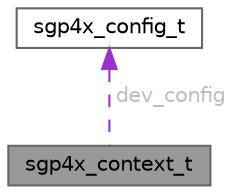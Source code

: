 digraph "sgp4x_context_t"
{
 // LATEX_PDF_SIZE
  bgcolor="transparent";
  edge [fontname=Helvetica,fontsize=10,labelfontname=Helvetica,labelfontsize=10];
  node [fontname=Helvetica,fontsize=10,shape=box,height=0.2,width=0.4];
  Node1 [id="Node000001",label="sgp4x_context_t",height=0.2,width=0.4,color="gray40", fillcolor="grey60", style="filled", fontcolor="black",tooltip="SGP4X context structure."];
  Node2 -> Node1 [id="edge1_Node000001_Node000002",dir="back",color="darkorchid3",style="dashed",tooltip=" ",label=" dev_config",fontcolor="grey" ];
  Node2 [id="Node000002",label="sgp4x_config_t",height=0.2,width=0.4,color="gray40", fillcolor="white", style="filled",URL="$structsgp4x__config__t.html",tooltip="SGP4X device configuration structure."];
}
